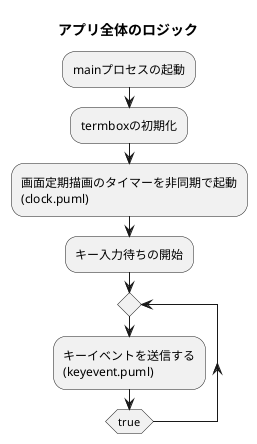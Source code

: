 @startuml

title アプリ全体のロジック

:mainプロセスの起動;
:termboxの初期化;
:画面定期描画のタイマーを非同期で起動
(clock.puml);
:キー入力待ちの開始;
repeat
    :キーイベントを送信する
    (keyevent.puml);
repeat while (true)

@enduml